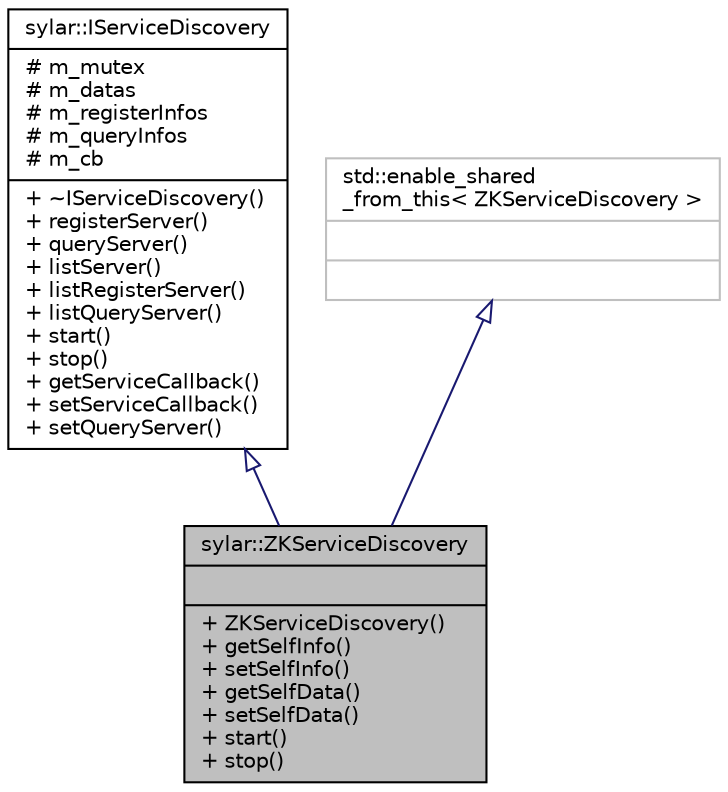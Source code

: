 digraph "sylar::ZKServiceDiscovery"
{
 // LATEX_PDF_SIZE
  edge [fontname="Helvetica",fontsize="10",labelfontname="Helvetica",labelfontsize="10"];
  node [fontname="Helvetica",fontsize="10",shape=record];
  Node1 [label="{sylar::ZKServiceDiscovery\n||+ ZKServiceDiscovery()\l+ getSelfInfo()\l+ setSelfInfo()\l+ getSelfData()\l+ setSelfData()\l+ start()\l+ stop()\l}",height=0.2,width=0.4,color="black", fillcolor="grey75", style="filled", fontcolor="black",tooltip=" "];
  Node2 -> Node1 [dir="back",color="midnightblue",fontsize="10",style="solid",arrowtail="onormal",fontname="Helvetica"];
  Node2 [label="{sylar::IServiceDiscovery\n|# m_mutex\l# m_datas\l# m_registerInfos\l# m_queryInfos\l# m_cb\l|+ ~IServiceDiscovery()\l+ registerServer()\l+ queryServer()\l+ listServer()\l+ listRegisterServer()\l+ listQueryServer()\l+ start()\l+ stop()\l+ getServiceCallback()\l+ setServiceCallback()\l+ setQueryServer()\l}",height=0.2,width=0.4,color="black", fillcolor="white", style="filled",URL="$classsylar_1_1IServiceDiscovery.html",tooltip=" "];
  Node3 -> Node1 [dir="back",color="midnightblue",fontsize="10",style="solid",arrowtail="onormal",fontname="Helvetica"];
  Node3 [label="{std::enable_shared\l_from_this\< ZKServiceDiscovery \>\n||}",height=0.2,width=0.4,color="grey75", fillcolor="white", style="filled",tooltip=" "];
}
